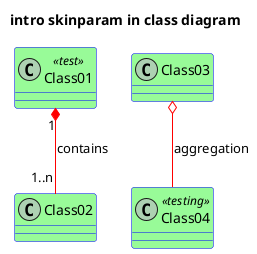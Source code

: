 @startuml
title intro skinparam in class diagram

' skinpararm
skinparam class {
    BackgroundColor PaleGreen
    ArrowColor Red
    BorderColor Blue
}
' skinparam StereotypeCBackgroundColor RedBlue
' ? no effect

' definition
class Class01 << test >>
class Class02
class Class03
class Class04 << testing >> 

' relationships
Class01 "1" *-- "1..n" Class02 : contains
Class03 o-- Class04 : aggregation

@enduml